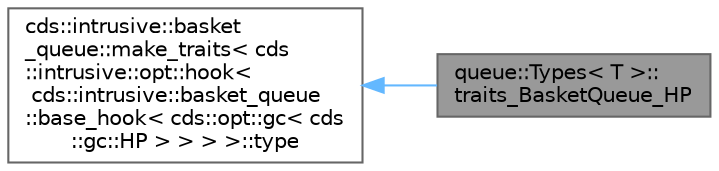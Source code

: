digraph "queue::Types&lt; T &gt;::traits_BasketQueue_HP"
{
 // LATEX_PDF_SIZE
  bgcolor="transparent";
  edge [fontname=Helvetica,fontsize=10,labelfontname=Helvetica,labelfontsize=10];
  node [fontname=Helvetica,fontsize=10,shape=box,height=0.2,width=0.4];
  rankdir="LR";
  Node1 [id="Node000001",label="queue::Types\< T \>::\ltraits_BasketQueue_HP",height=0.2,width=0.4,color="gray40", fillcolor="grey60", style="filled", fontcolor="black",tooltip=" "];
  Node2 -> Node1 [id="edge1_Node000001_Node000002",dir="back",color="steelblue1",style="solid",tooltip=" "];
  Node2 [id="Node000002",label="cds::intrusive::basket\l_queue::make_traits\< cds\l::intrusive::opt::hook\<\l cds::intrusive::basket_queue\l::base_hook\< cds::opt::gc\< cds\l::gc::HP \> \> \> \>::type",height=0.2,width=0.4,color="gray40", fillcolor="white", style="filled",tooltip=" "];
}
